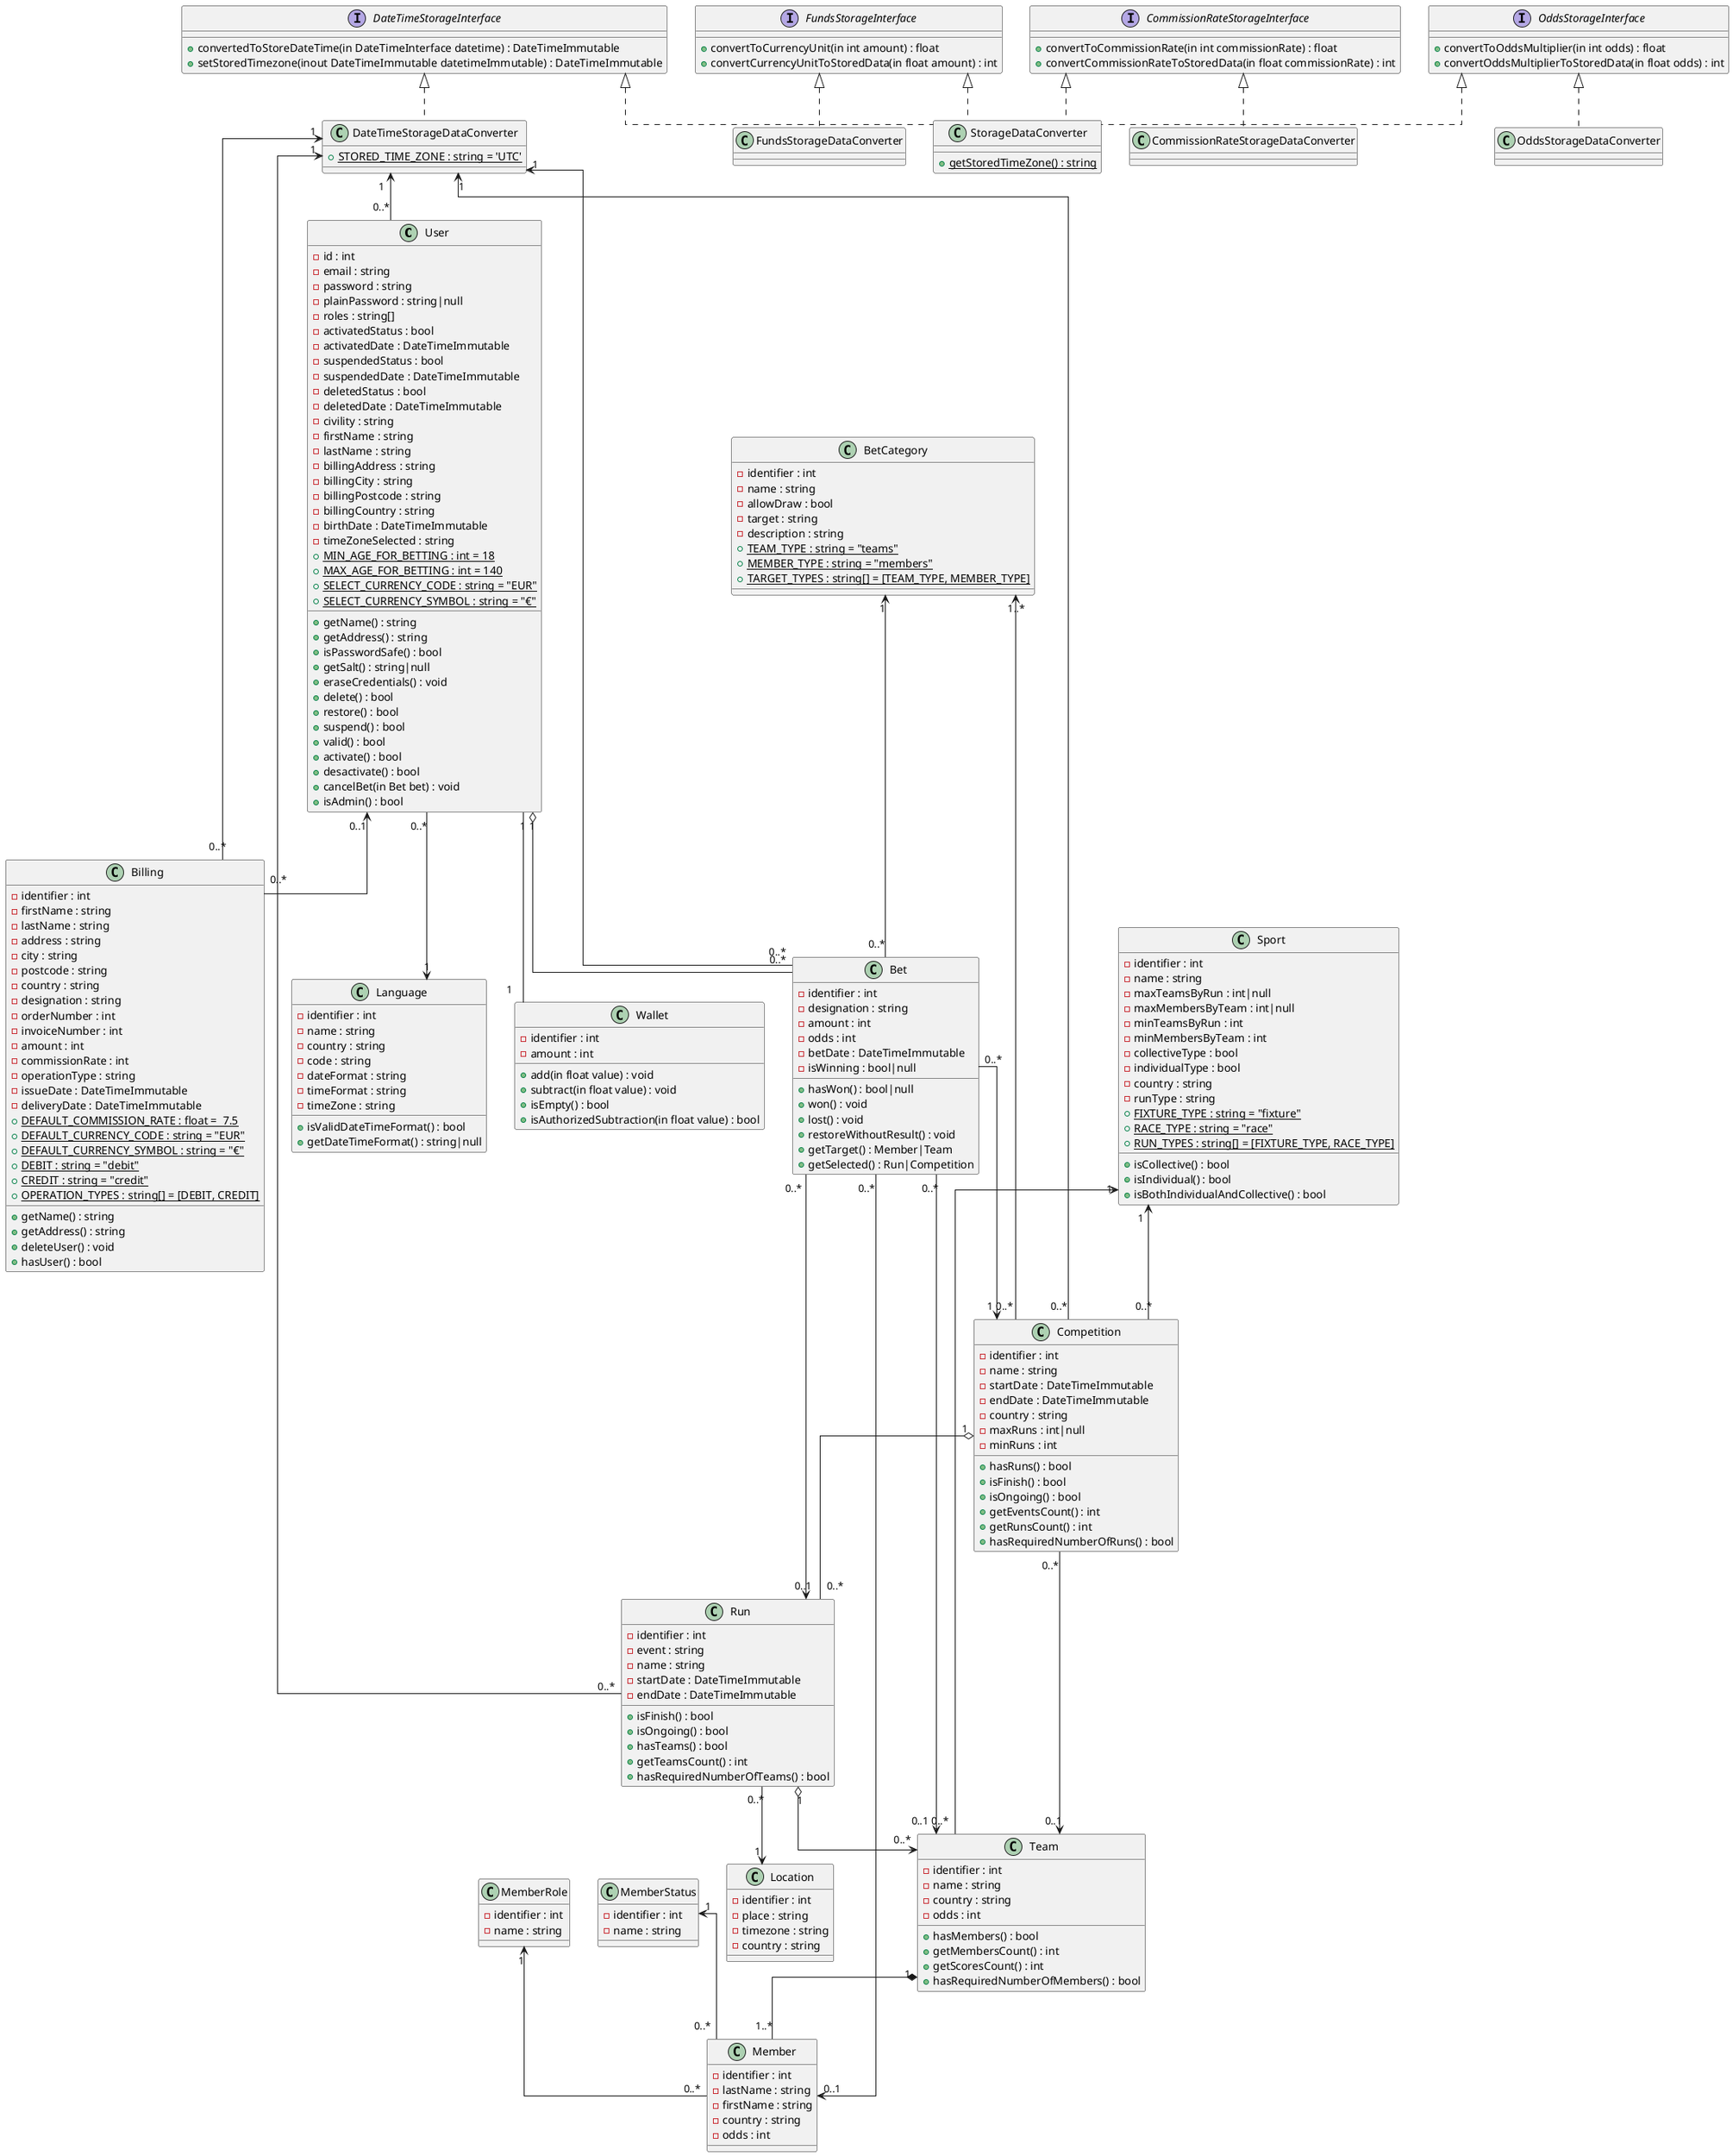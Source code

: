 @startuml parisportif5
skinparam linetype ortho
'plantuml
'Relations :
    'Un utilisateur a une langue sélectionnée
    User "0..*" --> "1" Language
    'Une facture n'est pas pas forcément lié à un utilisateur existant
    User "0..1" <-- "0..*" Billing
    'Un paris a un type
    BetCategory "1" <-- "0..*" Bet
    'Un utilisateur a un porte-feuille
    User "1" -- "1" Wallet
    'Un utilisateur a des paris
    User "1" o-- "0..*" Bet
    'La compétition a une équipe gagnante
    Competition "0..*" --> "0..1" Team
    'Une compétition a plusieurs rencontre ou course
    Competition "1" o-- "0..*" Run
    'Une rencontre ou une course a un lieu
    Run "0..*" --> "1" Location
    'Une rencontre ou une course a plusieurs équipes
    Run "1" o--> "0..*" Team
    'Une équipe a plusieurs membre
    Team "1" *-- "1..*" Member
    'Une compétition a un sport
    Sport "1" <-- "0..*" Competition
    'Une compétition a une liste de catégorie de paris
    BetCategory "1..*" <-- "0..*" Competition
    'Une équipe a un sport
    Sport "1" <-- "0..*" Team
    'Un membre a un rôle (fonction) tel que pilote, joueur
    MemberRole "1" <-- "0..*" Member
    'Un membre a un status (blessé, titulaire)
    MemberStatus "1" <-- "0..*" Member
    'Liaison potentiel entre un paris et une compétition
    Bet "0..*" --> "1" Competition
    'Liaison potentiel entre un paris et une rencontre ou course
    Bet "0..*" --> "0..1" Run
    'Liaison potentiel entre un paris et une équipe
    Bet "0..*" --> "0..1" Team
    'Liaison potentiel entre un paris et un membre
    Bet "0..*" --> "0..1" Member
    'Implémentation de l'interface FundsStorageInterface par l'objet FundsStorageDataConverter
    FundsStorageInterface <|.. FundsStorageDataConverter
    'Implémentation de l'interface CommissionRateStorageInterface par l'objet CommissionRateStorageDataConverter
    CommissionRateStorageInterface <|.. CommissionRateStorageDataConverter
    'Implémentation de l'interface OddsStorageInterface par l'objet OddsStorageDataConverter
    OddsStorageInterface <|.. OddsStorageDataConverter
    'Implémentation de l'interface DateTimeStorageInterface par l'objet DateTimeStorageDataConverter
    DateTimeStorageInterface <|.. DateTimeStorageDataConverter
    'Implémentation de l'interface FundsStorageInterface par l'objet StorageDataConverter
    FundsStorageInterface <|.. StorageDataConverter
    'Implémentation de l'interface CommissionRateStorageInterface par l'objet StorageDataConverter
    CommissionRateStorageInterface <|.. StorageDataConverter
    'Implémentation de l'interface OddsStorageInterface par l'objet StorageDataConverter
    OddsStorageInterface <|.. StorageDataConverter
    'Implémentation de l'interface DateTimeStorageInterface par l'objet StorageDataConverter
    DateTimeStorageInterface <|.. StorageDataConverter
    '
    DateTimeStorageDataConverter "1" <-- "0..*" Bet
    '
    DateTimeStorageDataConverter "1" <-- "0..*" Competition
    '
    DateTimeStorageDataConverter "1" <-- "0..*" Run
    '
    DateTimeStorageDataConverter "1" <-- "0..*" Billing
    '
    DateTimeStorageDataConverter "1" <-- "0..*" User
'Définitions des classes :
    'DateTimeStorageDataConverter
    'Pour convertir le montant enregistré dans la BDD en unité monétaire et vice versa
    interface FundsStorageInterface {
        +convertToCurrencyUnit(in int amount) : float
        +convertCurrencyUnitToStoredData(in float amount) : int
    }
    'Pour convertir le taux de commission enregistré dans la BDD en pourcentage et vice versa
    interface CommissionRateStorageInterface {
        +convertToCommissionRate(in int commissionRate) : float
        +convertCommissionRateToStoredData(in float commissionRate) : int
    }
    'Pour convertir la côte enregistré dans la BDD en float et vice versa
    interface OddsStorageInterface {
        +convertToOddsMultiplier(in int odds) : float
        +convertOddsMultiplierToStoredData(in float odds) : int
    }
    'Pour convertir la date et heure au format de la BDD
    interface DateTimeStorageInterface {
        +convertedToStoreDateTime(in DateTimeInterface datetime) : DateTimeImmutable
        +setStoredTimezone(inout DateTimeImmutable datetimeImmutable) : DateTimeImmutable
    }
    class DateTimeStorageDataConverter {
        +{static} STORED_TIME_ZONE : string = 'UTC'
    }
    class StorageDataConverter {
        +{static} getStoredTimeZone() : string
    }
    'Rôle du membre (pilote, co-pilote, joueur)
    class MemberRole {
        -identifier : int
        -name : string
    }
    'Statut du membre (blessé, remplaçant, titulaire)
    class MemberStatus {
        -identifier : int
        -name : string
    }
    'Porte-feuille de l'utilisateur avec des fonds (de l'argent gagnés)
    class Wallet {
        -identifier : int
        -amount : int
        +add(in float value) : void
        +subtract(in float value) : void
        +isEmpty() : bool
        +isAuthorizedSubtraction(in float value) : bool
    }
    'Utilisateur avec un compte
    class User {
        -id : int
        -email : string
        -password : string
        -plainPassword : string|null
        -roles : string[]
        -activatedStatus : bool
        -activatedDate : DateTimeImmutable
        -suspendedStatus : bool
        -suspendedDate : DateTimeImmutable
        -deletedStatus : bool
        -deletedDate : DateTimeImmutable
        -civility : string
        -firstName : string
        -lastName : string
        -billingAddress : string
        -billingCity : string
        -billingPostcode : string
        -billingCountry : string
        -birthDate : DateTimeImmutable
        -timeZoneSelected : string
        +{static} MIN_AGE_FOR_BETTING : int = 18
        +{static} MAX_AGE_FOR_BETTING : int = 140
        +{static} SELECT_CURRENCY_CODE : string = "EUR"
        +{static} SELECT_CURRENCY_SYMBOL : string = "€"
        +getName() : string
        +getAddress() : string
        +isPasswordSafe() : bool
        +getSalt() : string|null
        +eraseCredentials() : void
        +delete() : bool
        +restore() : bool
        +suspend() : bool
        +valid() : bool
        +activate() : bool
        +desactivate() : bool
        +cancelBet(in Bet bet) : void
        +isAdmin() : bool
    }
    'Langue d'affichage de l'utilisateur
    class Language {
        -identifier : int
        -name : string
        -country : string
        -code : string
        -dateFormat : string
        -timeFormat : string
        -timeZone : string
        +isValidDateTimeFormat() : bool
        +getDateTimeFormat() : string|null
    }
    'Factures (type=débit ou crédit)
    class Billing {
        -identifier : int
        -firstName : string
        -lastName : string
        -address : string
        -city : string
        -postcode : string
        -country : string
        -designation : string
        -orderNumber : int
        -invoiceNumber : int
        -amount : int
        -commissionRate : int
        -operationType : string
        -issueDate : DateTimeImmutable
        -deliveryDate : DateTimeImmutable
        +{static} DEFAULT_COMMISSION_RATE : float =  7.5
        +{static} DEFAULT_CURRENCY_CODE : string = "EUR"
        +{static} DEFAULT_CURRENCY_SYMBOL : string = "€"
        +{static} DEBIT : string = "debit"
        +{static} CREDIT : string = "credit"
        +{static} OPERATION_TYPES : string[] = [DEBIT, CREDIT]
        +getName() : string
        +getAddress() : string
        +deleteUser() : void
        +hasUser() : bool
    }
    'Un paris
    class Bet {
        -identifier : int
        -designation : string
        -amount : int
        -odds : int
        -betDate : DateTimeImmutable
        -isWinning : bool|null
        +hasWon() : bool|null
        +won() : void
        +lost() : void
        +restoreWithoutResult() : void
        +getTarget() : Member|Team
        +getSelected() : Run|Competition
    }
    'Catégorie de paris (ex: Paris sur le résultat)
    class BetCategory {
        -identifier : int
        -name : string
        -allowDraw : bool
        -target : string
        -description : string
        +{static} TEAM_TYPE : string = "teams"
        +{static} MEMBER_TYPE : string = "members"
        +{static} TARGET_TYPES : string[] = [TEAM_TYPE, MEMBER_TYPE]
    }
    'Lieu de la rencontre/course
    class Location {
        -identifier : int
        -place : string
        -timezone : string
        -country : string
    }
    'Sport pratiqué (runtype = fixture(match), race(course)) (type = collectif ou individuel ou les deux)
    class Sport {
        -identifier : int
        -name : string
        -maxTeamsByRun : int|null
        -maxMembersByTeam : int|null
        -minTeamsByRun : int
        -minMembersByTeam : int
        -collectiveType : bool
        -individualType : bool
        -country : string
        -runType : string
        +{static} FIXTURE_TYPE : string = "fixture"
        +{static} RACE_TYPE : string = "race"
        +{static} RUN_TYPES : string[] = [FIXTURE_TYPE, RACE_TYPE]
        +isCollective() : bool
        +isIndividual() : bool
        +isBothIndividualAndCollective() : bool
    }
    'Compétition (JO, Ligue des Champions, F1 Championnat du monde)
    class Competition {
        -identifier : int
        -name : string
        -startDate : DateTimeImmutable
        -endDate : DateTimeImmutable
        -country : string
        -maxRuns : int|null
        -minRuns : int
        +hasRuns() : bool
        +isFinish() : bool
        +isOngoing() : bool
        +getEventsCount() : int
        +getRunsCount() : int
        +hasRequiredNumberOfRuns() : bool
    }
    'Un match, une rencontre, une course
    class Run {
        -identifier : int
        -event : string
        -name : string
        -startDate : DateTimeImmutable
        -endDate : DateTimeImmutable
        +isFinish() : bool
        +isOngoing() : bool
        +hasTeams() : bool
        +getTeamsCount() : int
        +hasRequiredNumberOfTeams() : bool
    }
    'Joueur ou sportif ou pilote
    class Member {
        -identifier : int
        -lastName : string
        -firstName : string
        -country : string
        -odds : int
    }
    'Équipes qui participe à une rencontre, à une course
    class Team {
        -identifier : int
        -name : string
        -country : string
        -odds : int
        +hasMembers() : bool
        +getMembersCount() : int
        +getScoresCount() : int
        +hasRequiredNumberOfMembers() : bool
    }
@enduml
